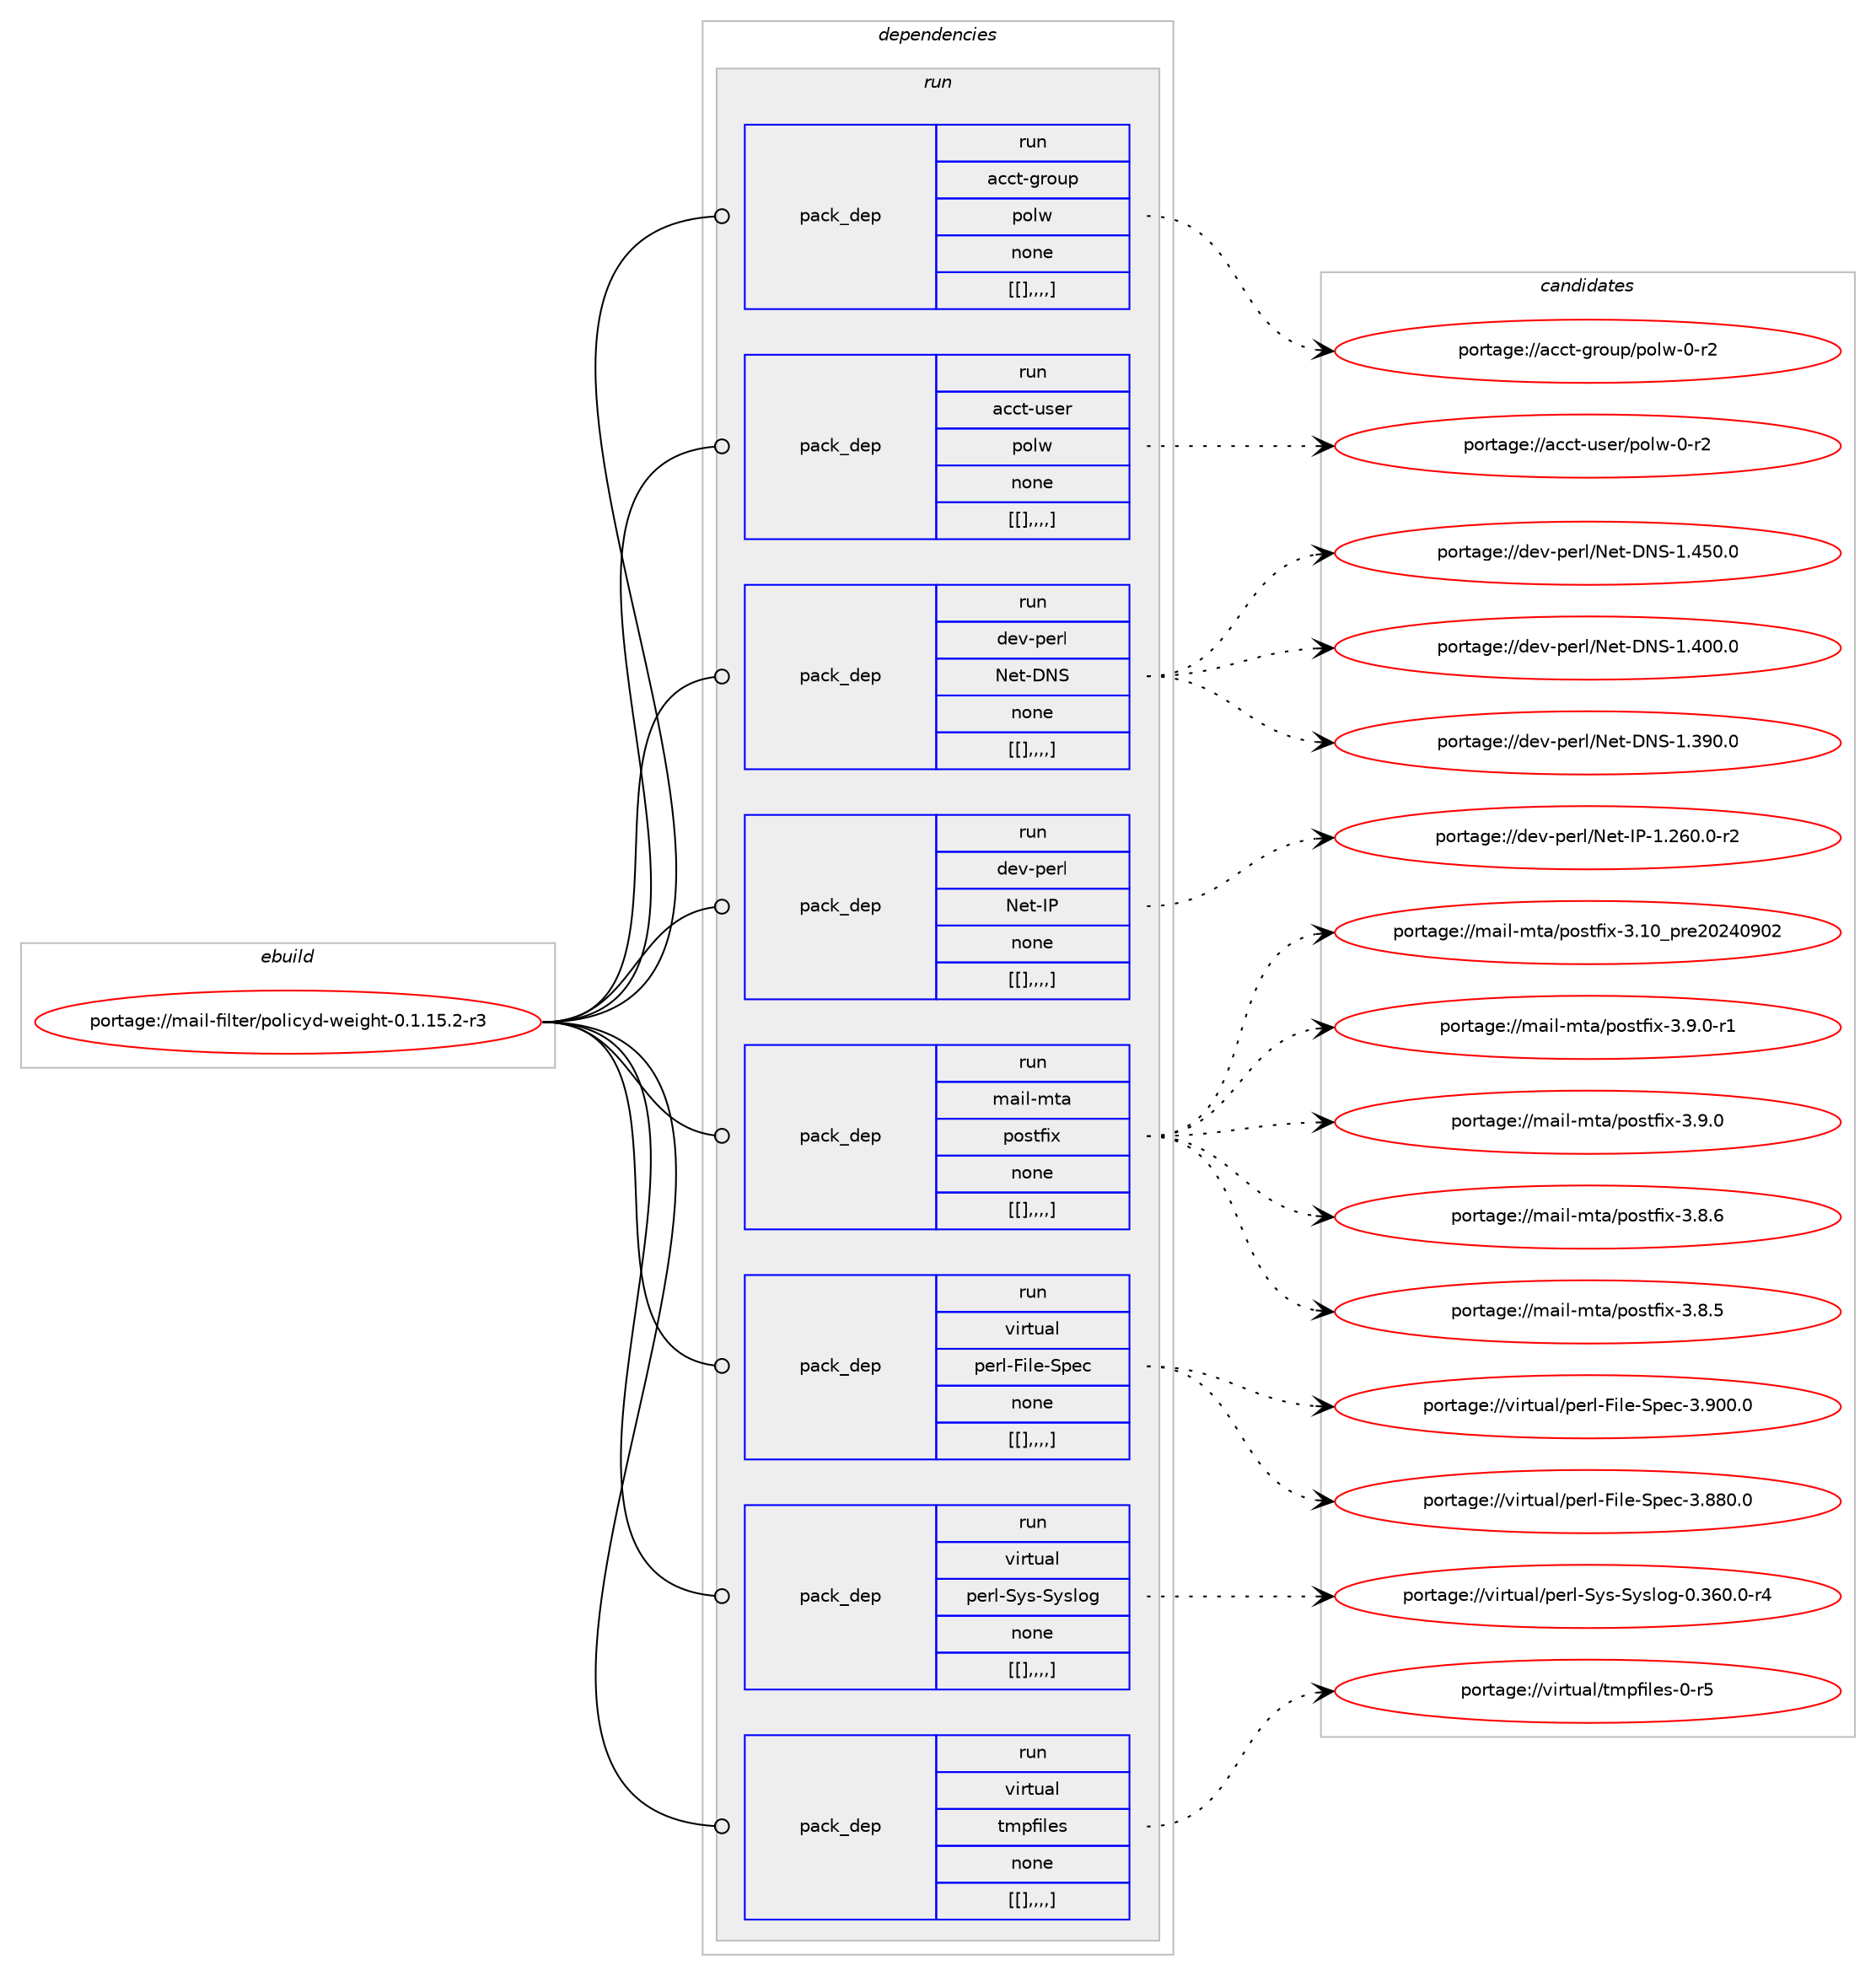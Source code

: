 digraph prolog {

# *************
# Graph options
# *************

newrank=true;
concentrate=true;
compound=true;
graph [rankdir=LR,fontname=Helvetica,fontsize=10,ranksep=1.5];#, ranksep=2.5, nodesep=0.2];
edge  [arrowhead=vee];
node  [fontname=Helvetica,fontsize=10];

# **********
# The ebuild
# **********

subgraph cluster_leftcol {
color=gray;
label=<<i>ebuild</i>>;
id [label="portage://mail-filter/policyd-weight-0.1.15.2-r3", color=red, width=4, href="../mail-filter/policyd-weight-0.1.15.2-r3.svg"];
}

# ****************
# The dependencies
# ****************

subgraph cluster_midcol {
color=gray;
label=<<i>dependencies</i>>;
subgraph cluster_compile {
fillcolor="#eeeeee";
style=filled;
label=<<i>compile</i>>;
}
subgraph cluster_compileandrun {
fillcolor="#eeeeee";
style=filled;
label=<<i>compile and run</i>>;
}
subgraph cluster_run {
fillcolor="#eeeeee";
style=filled;
label=<<i>run</i>>;
subgraph pack217658 {
dependency292966 [label=<<TABLE BORDER="0" CELLBORDER="1" CELLSPACING="0" CELLPADDING="4" WIDTH="220"><TR><TD ROWSPAN="6" CELLPADDING="30">pack_dep</TD></TR><TR><TD WIDTH="110">run</TD></TR><TR><TD>acct-group</TD></TR><TR><TD>polw</TD></TR><TR><TD>none</TD></TR><TR><TD>[[],,,,]</TD></TR></TABLE>>, shape=none, color=blue];
}
id:e -> dependency292966:w [weight=20,style="solid",arrowhead="odot"];
subgraph pack217659 {
dependency292967 [label=<<TABLE BORDER="0" CELLBORDER="1" CELLSPACING="0" CELLPADDING="4" WIDTH="220"><TR><TD ROWSPAN="6" CELLPADDING="30">pack_dep</TD></TR><TR><TD WIDTH="110">run</TD></TR><TR><TD>acct-user</TD></TR><TR><TD>polw</TD></TR><TR><TD>none</TD></TR><TR><TD>[[],,,,]</TD></TR></TABLE>>, shape=none, color=blue];
}
id:e -> dependency292967:w [weight=20,style="solid",arrowhead="odot"];
subgraph pack217660 {
dependency292968 [label=<<TABLE BORDER="0" CELLBORDER="1" CELLSPACING="0" CELLPADDING="4" WIDTH="220"><TR><TD ROWSPAN="6" CELLPADDING="30">pack_dep</TD></TR><TR><TD WIDTH="110">run</TD></TR><TR><TD>dev-perl</TD></TR><TR><TD>Net-DNS</TD></TR><TR><TD>none</TD></TR><TR><TD>[[],,,,]</TD></TR></TABLE>>, shape=none, color=blue];
}
id:e -> dependency292968:w [weight=20,style="solid",arrowhead="odot"];
subgraph pack217661 {
dependency292969 [label=<<TABLE BORDER="0" CELLBORDER="1" CELLSPACING="0" CELLPADDING="4" WIDTH="220"><TR><TD ROWSPAN="6" CELLPADDING="30">pack_dep</TD></TR><TR><TD WIDTH="110">run</TD></TR><TR><TD>dev-perl</TD></TR><TR><TD>Net-IP</TD></TR><TR><TD>none</TD></TR><TR><TD>[[],,,,]</TD></TR></TABLE>>, shape=none, color=blue];
}
id:e -> dependency292969:w [weight=20,style="solid",arrowhead="odot"];
subgraph pack217662 {
dependency292970 [label=<<TABLE BORDER="0" CELLBORDER="1" CELLSPACING="0" CELLPADDING="4" WIDTH="220"><TR><TD ROWSPAN="6" CELLPADDING="30">pack_dep</TD></TR><TR><TD WIDTH="110">run</TD></TR><TR><TD>mail-mta</TD></TR><TR><TD>postfix</TD></TR><TR><TD>none</TD></TR><TR><TD>[[],,,,]</TD></TR></TABLE>>, shape=none, color=blue];
}
id:e -> dependency292970:w [weight=20,style="solid",arrowhead="odot"];
subgraph pack217663 {
dependency292971 [label=<<TABLE BORDER="0" CELLBORDER="1" CELLSPACING="0" CELLPADDING="4" WIDTH="220"><TR><TD ROWSPAN="6" CELLPADDING="30">pack_dep</TD></TR><TR><TD WIDTH="110">run</TD></TR><TR><TD>virtual</TD></TR><TR><TD>perl-File-Spec</TD></TR><TR><TD>none</TD></TR><TR><TD>[[],,,,]</TD></TR></TABLE>>, shape=none, color=blue];
}
id:e -> dependency292971:w [weight=20,style="solid",arrowhead="odot"];
subgraph pack217664 {
dependency292972 [label=<<TABLE BORDER="0" CELLBORDER="1" CELLSPACING="0" CELLPADDING="4" WIDTH="220"><TR><TD ROWSPAN="6" CELLPADDING="30">pack_dep</TD></TR><TR><TD WIDTH="110">run</TD></TR><TR><TD>virtual</TD></TR><TR><TD>perl-Sys-Syslog</TD></TR><TR><TD>none</TD></TR><TR><TD>[[],,,,]</TD></TR></TABLE>>, shape=none, color=blue];
}
id:e -> dependency292972:w [weight=20,style="solid",arrowhead="odot"];
subgraph pack217665 {
dependency292973 [label=<<TABLE BORDER="0" CELLBORDER="1" CELLSPACING="0" CELLPADDING="4" WIDTH="220"><TR><TD ROWSPAN="6" CELLPADDING="30">pack_dep</TD></TR><TR><TD WIDTH="110">run</TD></TR><TR><TD>virtual</TD></TR><TR><TD>tmpfiles</TD></TR><TR><TD>none</TD></TR><TR><TD>[[],,,,]</TD></TR></TABLE>>, shape=none, color=blue];
}
id:e -> dependency292973:w [weight=20,style="solid",arrowhead="odot"];
}
}

# **************
# The candidates
# **************

subgraph cluster_choices {
rank=same;
color=gray;
label=<<i>candidates</i>>;

subgraph choice217658 {
color=black;
nodesep=1;
choice979999116451031141111171124711211110811945484511450 [label="portage://acct-group/polw-0-r2", color=red, width=4,href="../acct-group/polw-0-r2.svg"];
dependency292966:e -> choice979999116451031141111171124711211110811945484511450:w [style=dotted,weight="100"];
}
subgraph choice217659 {
color=black;
nodesep=1;
choice979999116451171151011144711211110811945484511450 [label="portage://acct-user/polw-0-r2", color=red, width=4,href="../acct-user/polw-0-r2.svg"];
dependency292967:e -> choice979999116451171151011144711211110811945484511450:w [style=dotted,weight="100"];
}
subgraph choice217660 {
color=black;
nodesep=1;
choice100101118451121011141084778101116456878834549465253484648 [label="portage://dev-perl/Net-DNS-1.450.0", color=red, width=4,href="../dev-perl/Net-DNS-1.450.0.svg"];
choice100101118451121011141084778101116456878834549465248484648 [label="portage://dev-perl/Net-DNS-1.400.0", color=red, width=4,href="../dev-perl/Net-DNS-1.400.0.svg"];
choice100101118451121011141084778101116456878834549465157484648 [label="portage://dev-perl/Net-DNS-1.390.0", color=red, width=4,href="../dev-perl/Net-DNS-1.390.0.svg"];
dependency292968:e -> choice100101118451121011141084778101116456878834549465253484648:w [style=dotted,weight="100"];
dependency292968:e -> choice100101118451121011141084778101116456878834549465248484648:w [style=dotted,weight="100"];
dependency292968:e -> choice100101118451121011141084778101116456878834549465157484648:w [style=dotted,weight="100"];
}
subgraph choice217661 {
color=black;
nodesep=1;
choice10010111845112101114108477810111645738045494650544846484511450 [label="portage://dev-perl/Net-IP-1.260.0-r2", color=red, width=4,href="../dev-perl/Net-IP-1.260.0-r2.svg"];
dependency292969:e -> choice10010111845112101114108477810111645738045494650544846484511450:w [style=dotted,weight="100"];
}
subgraph choice217662 {
color=black;
nodesep=1;
choice109971051084510911697471121111151161021051204551464948951121141015048505248574850 [label="portage://mail-mta/postfix-3.10_pre20240902", color=red, width=4,href="../mail-mta/postfix-3.10_pre20240902.svg"];
choice109971051084510911697471121111151161021051204551465746484511449 [label="portage://mail-mta/postfix-3.9.0-r1", color=red, width=4,href="../mail-mta/postfix-3.9.0-r1.svg"];
choice10997105108451091169747112111115116102105120455146574648 [label="portage://mail-mta/postfix-3.9.0", color=red, width=4,href="../mail-mta/postfix-3.9.0.svg"];
choice10997105108451091169747112111115116102105120455146564654 [label="portage://mail-mta/postfix-3.8.6", color=red, width=4,href="../mail-mta/postfix-3.8.6.svg"];
choice10997105108451091169747112111115116102105120455146564653 [label="portage://mail-mta/postfix-3.8.5", color=red, width=4,href="../mail-mta/postfix-3.8.5.svg"];
dependency292970:e -> choice109971051084510911697471121111151161021051204551464948951121141015048505248574850:w [style=dotted,weight="100"];
dependency292970:e -> choice109971051084510911697471121111151161021051204551465746484511449:w [style=dotted,weight="100"];
dependency292970:e -> choice10997105108451091169747112111115116102105120455146574648:w [style=dotted,weight="100"];
dependency292970:e -> choice10997105108451091169747112111115116102105120455146564654:w [style=dotted,weight="100"];
dependency292970:e -> choice10997105108451091169747112111115116102105120455146564653:w [style=dotted,weight="100"];
}
subgraph choice217663 {
color=black;
nodesep=1;
choice118105114116117971084711210111410845701051081014583112101994551465748484648 [label="portage://virtual/perl-File-Spec-3.900.0", color=red, width=4,href="../virtual/perl-File-Spec-3.900.0.svg"];
choice118105114116117971084711210111410845701051081014583112101994551465656484648 [label="portage://virtual/perl-File-Spec-3.880.0", color=red, width=4,href="../virtual/perl-File-Spec-3.880.0.svg"];
dependency292971:e -> choice118105114116117971084711210111410845701051081014583112101994551465748484648:w [style=dotted,weight="100"];
dependency292971:e -> choice118105114116117971084711210111410845701051081014583112101994551465656484648:w [style=dotted,weight="100"];
}
subgraph choice217664 {
color=black;
nodesep=1;
choice11810511411611797108471121011141084583121115458312111510811110345484651544846484511452 [label="portage://virtual/perl-Sys-Syslog-0.360.0-r4", color=red, width=4,href="../virtual/perl-Sys-Syslog-0.360.0-r4.svg"];
dependency292972:e -> choice11810511411611797108471121011141084583121115458312111510811110345484651544846484511452:w [style=dotted,weight="100"];
}
subgraph choice217665 {
color=black;
nodesep=1;
choice118105114116117971084711610911210210510810111545484511453 [label="portage://virtual/tmpfiles-0-r5", color=red, width=4,href="../virtual/tmpfiles-0-r5.svg"];
dependency292973:e -> choice118105114116117971084711610911210210510810111545484511453:w [style=dotted,weight="100"];
}
}

}
